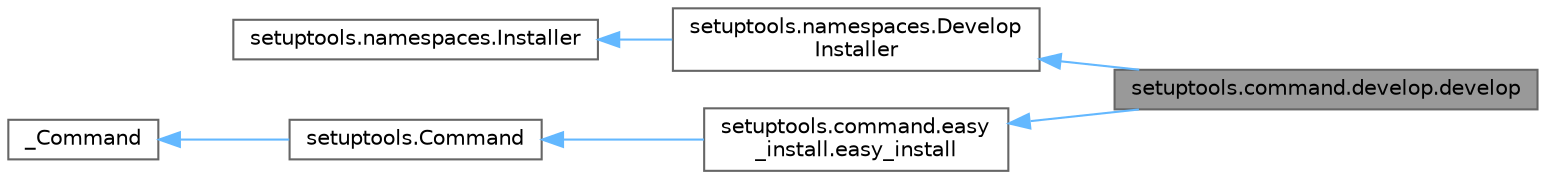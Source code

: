 digraph "setuptools.command.develop.develop"
{
 // LATEX_PDF_SIZE
  bgcolor="transparent";
  edge [fontname=Helvetica,fontsize=10,labelfontname=Helvetica,labelfontsize=10];
  node [fontname=Helvetica,fontsize=10,shape=box,height=0.2,width=0.4];
  rankdir="LR";
  Node1 [id="Node000001",label="setuptools.command.develop.develop",height=0.2,width=0.4,color="gray40", fillcolor="grey60", style="filled", fontcolor="black",tooltip=" "];
  Node2 -> Node1 [id="edge1_Node000001_Node000002",dir="back",color="steelblue1",style="solid",tooltip=" "];
  Node2 [id="Node000002",label="setuptools.namespaces.Develop\lInstaller",height=0.2,width=0.4,color="gray40", fillcolor="white", style="filled",URL="$classsetuptools_1_1namespaces_1_1_develop_installer.html",tooltip=" "];
  Node3 -> Node2 [id="edge2_Node000002_Node000003",dir="back",color="steelblue1",style="solid",tooltip=" "];
  Node3 [id="Node000003",label="setuptools.namespaces.Installer",height=0.2,width=0.4,color="gray40", fillcolor="white", style="filled",URL="$classsetuptools_1_1namespaces_1_1_installer.html",tooltip=" "];
  Node4 -> Node1 [id="edge3_Node000001_Node000004",dir="back",color="steelblue1",style="solid",tooltip=" "];
  Node4 [id="Node000004",label="setuptools.command.easy\l_install.easy_install",height=0.2,width=0.4,color="gray40", fillcolor="white", style="filled",URL="$classsetuptools_1_1command_1_1easy__install_1_1easy__install.html",tooltip=" "];
  Node5 -> Node4 [id="edge4_Node000004_Node000005",dir="back",color="steelblue1",style="solid",tooltip=" "];
  Node5 [id="Node000005",label="setuptools.Command",height=0.2,width=0.4,color="gray40", fillcolor="white", style="filled",URL="$classsetuptools_1_1_command.html",tooltip=" "];
  Node6 -> Node5 [id="edge5_Node000005_Node000006",dir="back",color="steelblue1",style="solid",tooltip=" "];
  Node6 [id="Node000006",label="_Command",height=0.2,width=0.4,color="gray40", fillcolor="white", style="filled",tooltip=" "];
}
